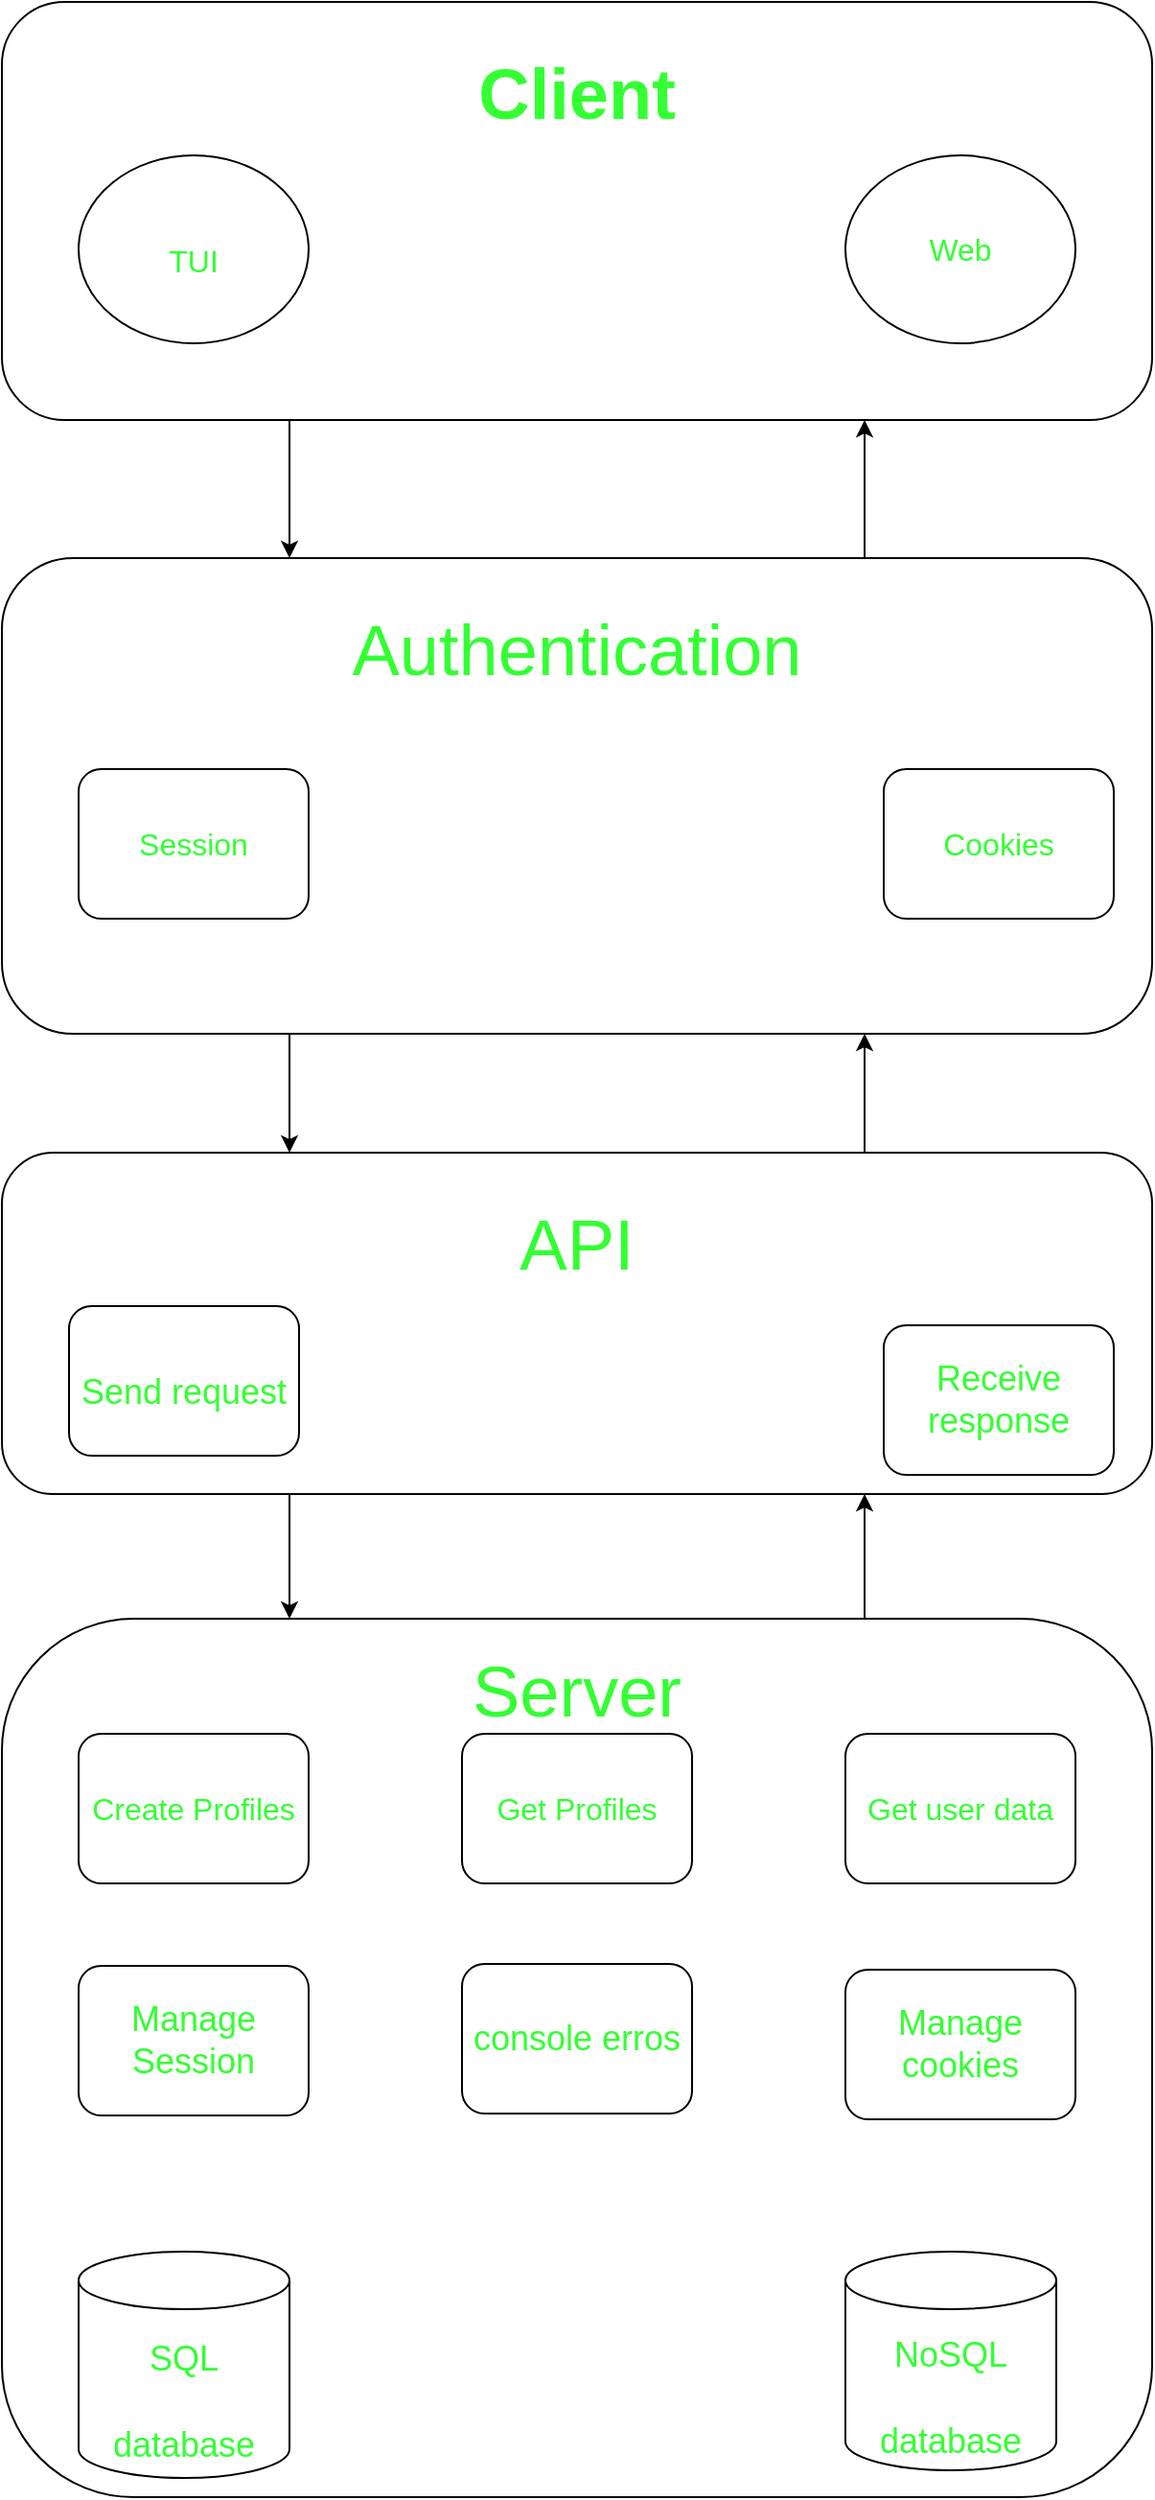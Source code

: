 <mxfile>
    <diagram id="WoOr5mEdBPwFPDnr6KC0" name="Page-1">
        <mxGraphModel dx="496" dy="597" grid="1" gridSize="10" guides="1" tooltips="1" connect="1" arrows="1" fold="1" page="1" pageScale="1" pageWidth="850" pageHeight="1100" math="0" shadow="0">
            <root>
                <mxCell id="0"/>
                <mxCell id="1" parent="0"/>
                <mxCell id="48" style="edgeStyle=none;html=1;exitX=0.25;exitY=1;exitDx=0;exitDy=0;entryX=0.25;entryY=0;entryDx=0;entryDy=0;fontSize=18;fontColor=#33FF33;" parent="1" source="3" target="30" edge="1">
                    <mxGeometry relative="1" as="geometry"/>
                </mxCell>
                <mxCell id="3" value="" style="rounded=1;whiteSpace=wrap;html=1;strokeColor=default;fillColor=none;" parent="1" vertex="1">
                    <mxGeometry x="122" y="206" width="600" height="218" as="geometry"/>
                </mxCell>
                <mxCell id="4" value="&lt;font color=&quot;#33ff33&quot; style=&quot;font-size: 37px;&quot;&gt;&lt;b&gt;Client&lt;/b&gt;&lt;/font&gt;" style="rounded=1;whiteSpace=wrap;html=1;strokeColor=none;fillColor=none;" parent="1" vertex="1">
                    <mxGeometry x="362" y="216" width="120" height="78" as="geometry"/>
                </mxCell>
                <mxCell id="5" value="&lt;font style=&quot;font-size: 16px;&quot;&gt;TUI&lt;/font&gt;" style="ellipse;whiteSpace=wrap;html=1;strokeColor=default;fontSize=37;fontColor=#33FF33;fillColor=none;" parent="1" vertex="1">
                    <mxGeometry x="162" y="286" width="120" height="98" as="geometry"/>
                </mxCell>
                <mxCell id="6" value="Web" style="ellipse;whiteSpace=wrap;html=1;strokeColor=default;fontSize=16;fontColor=#33FF33;fillColor=none;" parent="1" vertex="1">
                    <mxGeometry x="562" y="286" width="120" height="98" as="geometry"/>
                </mxCell>
                <mxCell id="49" style="edgeStyle=none;html=1;exitX=0.75;exitY=0;exitDx=0;exitDy=0;entryX=0.75;entryY=1;entryDx=0;entryDy=0;fontSize=18;fontColor=#33FF33;" parent="1" source="30" target="3" edge="1">
                    <mxGeometry relative="1" as="geometry"/>
                </mxCell>
                <mxCell id="52" style="edgeStyle=none;html=1;exitX=0.25;exitY=1;exitDx=0;exitDy=0;entryX=0.25;entryY=0;entryDx=0;entryDy=0;fontSize=37;fontColor=#33FF33;" parent="1" source="30" target="51" edge="1">
                    <mxGeometry relative="1" as="geometry"/>
                </mxCell>
                <mxCell id="30" value="" style="rounded=1;whiteSpace=wrap;html=1;strokeColor=default;fontSize=16;fontColor=#33FF33;fillColor=none;" parent="1" vertex="1">
                    <mxGeometry x="122" y="496" width="600" height="248" as="geometry"/>
                </mxCell>
                <mxCell id="32" value="Session" style="rounded=1;whiteSpace=wrap;html=1;strokeColor=default;fontSize=16;fontColor=#33FF33;fillColor=none;" parent="1" vertex="1">
                    <mxGeometry x="162" y="606" width="120" height="78" as="geometry"/>
                </mxCell>
                <mxCell id="33" value="Authentication" style="rounded=1;whiteSpace=wrap;html=1;strokeColor=none;fontSize=37;fontColor=#33FF33;fillColor=none;" parent="1" vertex="1">
                    <mxGeometry x="312" y="506" width="220" height="78" as="geometry"/>
                </mxCell>
                <mxCell id="34" value="Cookies" style="rounded=1;whiteSpace=wrap;html=1;strokeColor=default;fontSize=16;fontColor=#33FF33;fillColor=none;" parent="1" vertex="1">
                    <mxGeometry x="582" y="606" width="120" height="78" as="geometry"/>
                </mxCell>
                <mxCell id="55" style="edgeStyle=none;html=1;exitX=0.75;exitY=0;exitDx=0;exitDy=0;entryX=0.75;entryY=1;entryDx=0;entryDy=0;fontSize=37;fontColor=#33FF33;" parent="1" source="35" target="51" edge="1">
                    <mxGeometry relative="1" as="geometry"/>
                </mxCell>
                <mxCell id="35" value="" style="rounded=1;whiteSpace=wrap;html=1;strokeColor=default;fontSize=37;fontColor=#33FF33;fillColor=none;" parent="1" vertex="1">
                    <mxGeometry x="122" y="1049" width="600" height="458" as="geometry"/>
                </mxCell>
                <mxCell id="36" value="Server" style="rounded=1;whiteSpace=wrap;html=1;strokeColor=none;fontSize=37;fontColor=#33FF33;fillColor=none;" parent="1" vertex="1">
                    <mxGeometry x="312" y="1049" width="220" height="78" as="geometry"/>
                </mxCell>
                <mxCell id="37" value="Create Profiles" style="rounded=1;whiteSpace=wrap;html=1;strokeColor=default;fontSize=16;fontColor=#33FF33;fillColor=none;" parent="1" vertex="1">
                    <mxGeometry x="162" y="1109" width="120" height="78" as="geometry"/>
                </mxCell>
                <mxCell id="38" value="Get Profiles" style="rounded=1;whiteSpace=wrap;html=1;strokeColor=default;fontSize=16;fontColor=#33FF33;fillColor=none;" parent="1" vertex="1">
                    <mxGeometry x="362" y="1109" width="120" height="78" as="geometry"/>
                </mxCell>
                <mxCell id="39" value="Get user data" style="rounded=1;whiteSpace=wrap;html=1;strokeColor=default;fontSize=16;fontColor=#33FF33;fillColor=none;" parent="1" vertex="1">
                    <mxGeometry x="562" y="1109" width="120" height="78" as="geometry"/>
                </mxCell>
                <mxCell id="40" value="&lt;font style=&quot;font-size: 18px;&quot;&gt;NoSQL database&lt;/font&gt;" style="shape=cylinder3;whiteSpace=wrap;html=1;boundedLbl=1;backgroundOutline=1;size=15;strokeColor=default;fontSize=37;fontColor=#33FF33;fillColor=none;" parent="1" vertex="1">
                    <mxGeometry x="562" y="1379" width="110" height="114" as="geometry"/>
                </mxCell>
                <mxCell id="41" value="Manage Session" style="rounded=1;whiteSpace=wrap;html=1;strokeColor=default;fontSize=18;fontColor=#33FF33;fillColor=none;" parent="1" vertex="1">
                    <mxGeometry x="162" y="1230" width="120" height="78" as="geometry"/>
                </mxCell>
                <mxCell id="42" value="Manage cookies" style="rounded=1;whiteSpace=wrap;html=1;strokeColor=default;fontSize=18;fontColor=#33FF33;fillColor=none;" parent="1" vertex="1">
                    <mxGeometry x="562" y="1232" width="120" height="78" as="geometry"/>
                </mxCell>
                <mxCell id="44" value="console erros" style="rounded=1;whiteSpace=wrap;html=1;strokeColor=default;fontSize=18;fontColor=#33FF33;fillColor=none;" parent="1" vertex="1">
                    <mxGeometry x="362" y="1229" width="120" height="78" as="geometry"/>
                </mxCell>
                <mxCell id="46" value="&lt;font style=&quot;font-size: 18px;&quot;&gt;SQL database&lt;/font&gt;" style="shape=cylinder3;whiteSpace=wrap;html=1;boundedLbl=1;backgroundOutline=1;size=15;strokeColor=default;fontSize=37;fontColor=#33FF33;fillColor=none;" parent="1" vertex="1">
                    <mxGeometry x="162" y="1379" width="110" height="118" as="geometry"/>
                </mxCell>
                <mxCell id="53" style="edgeStyle=none;html=1;exitX=0.25;exitY=1;exitDx=0;exitDy=0;entryX=0.25;entryY=0;entryDx=0;entryDy=0;fontSize=37;fontColor=#33FF33;" parent="1" source="51" target="35" edge="1">
                    <mxGeometry relative="1" as="geometry"/>
                </mxCell>
                <mxCell id="54" style="edgeStyle=none;html=1;exitX=0.75;exitY=0;exitDx=0;exitDy=0;entryX=0.75;entryY=1;entryDx=0;entryDy=0;fontSize=37;fontColor=#33FF33;" parent="1" source="51" target="30" edge="1">
                    <mxGeometry relative="1" as="geometry"/>
                </mxCell>
                <mxCell id="51" value="" style="rounded=1;whiteSpace=wrap;html=1;strokeColor=default;fontSize=18;fontColor=#33FF33;fillColor=none;" parent="1" vertex="1">
                    <mxGeometry x="122" y="806" width="600" height="178" as="geometry"/>
                </mxCell>
                <mxCell id="56" value="&lt;font style=&quot;font-size: 18px;&quot;&gt;Send request&lt;/font&gt;" style="rounded=1;whiteSpace=wrap;html=1;strokeColor=default;fontSize=37;fontColor=#33FF33;fillColor=none;" parent="1" vertex="1">
                    <mxGeometry x="157" y="886" width="120" height="78" as="geometry"/>
                </mxCell>
                <mxCell id="57" value="Receive response" style="rounded=1;whiteSpace=wrap;html=1;strokeColor=default;fontSize=18;fontColor=#33FF33;fillColor=none;" parent="1" vertex="1">
                    <mxGeometry x="582" y="896" width="120" height="78" as="geometry"/>
                </mxCell>
                <mxCell id="58" value="&lt;span style=&quot;font-size: 37px;&quot;&gt;API&lt;/span&gt;" style="rounded=1;whiteSpace=wrap;html=1;strokeColor=none;fontSize=18;fontColor=#33FF33;fillColor=none;" parent="1" vertex="1">
                    <mxGeometry x="362" y="816" width="120" height="78" as="geometry"/>
                </mxCell>
            </root>
        </mxGraphModel>
    </diagram>
</mxfile>